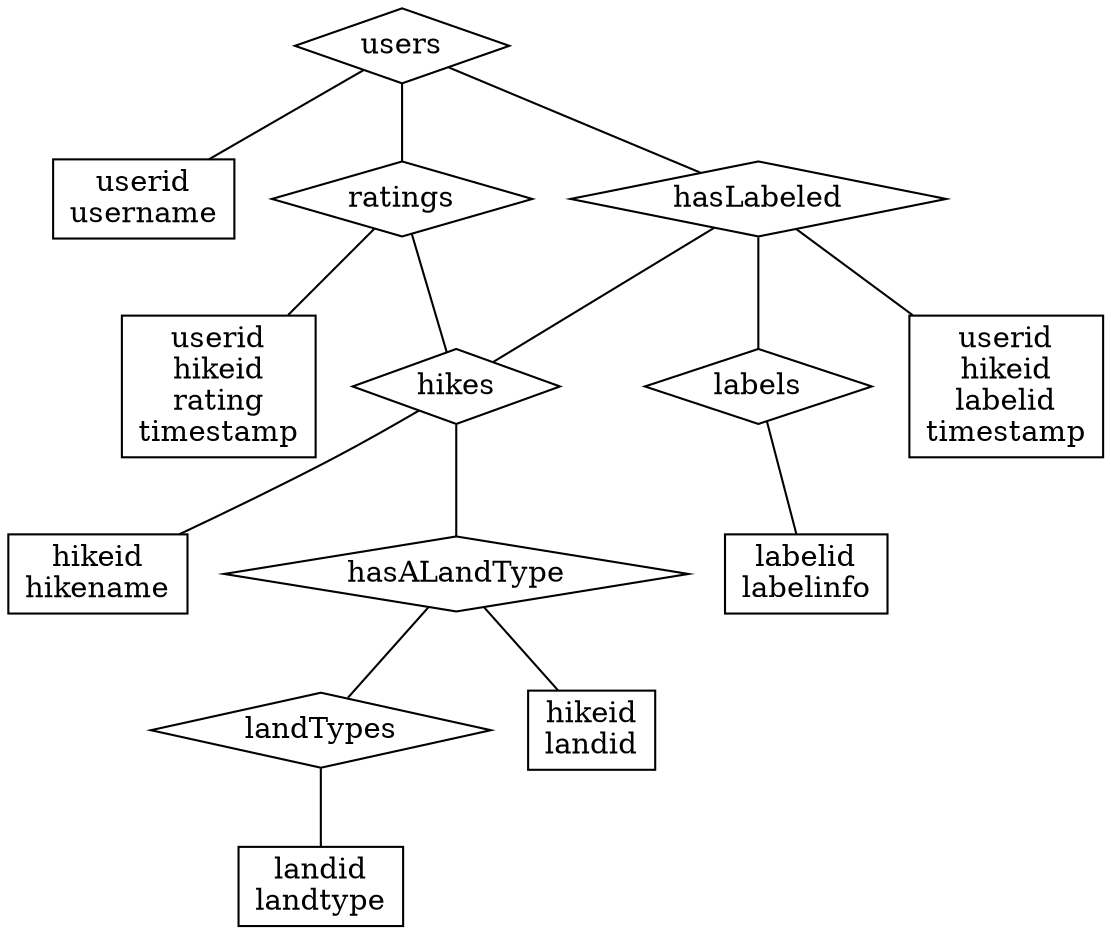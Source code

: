 graph G {

    /**
     * Tables and attributes def
     */
	"users" [shape=diamond];
	"users_attrs" [shape=record, label="userid\nusername"];
    "users" -- "users_attrs";

	"ratings" [shape=diamond];
    "ratings_attrs" [
        shape=record,
        line=dot,
        label="userid\nhikeid\nrating\ntimestamp"
    ];
    "ratings" -- "ratings_attrs";

	"hikes" [shape=diamond];
    "hikes_attrs" [
        shape=record,
        label="hikeid\nhikename"
    ];
    "hikes" -- "hikes_attrs";

	"labels" [shape=diamond];
    "labels_attrs" [
        shape=record,
        label="labelid\nlabelinfo"
    ];
    "labels" -- "labels_attrs";

	"landTypes" [shape=diamond];
    "land_types_attrs" [
        shape=record,
        label="landid\nlandtype"
    ];
    "landTypes" -- "land_types_attrs";

	"hasLabeled" [shape=diamond];
    "has_been_labeled_attrs" [
        shape=record,
        label="userid\nhikeid\nlabelid\ntimestamp"
    ];
    "hasLabeled" -- "has_been_labeled_attrs";

	"hasALandType" [shape=diamond];
    "has_a_land_type_attrs" [
        shape=record,
        label="hikeid\nlandid"
    ];
    "hasALandType" -- "has_a_land_type_attrs";

    /**
     *  Relations between tables
     */
    "users" -- "ratings";
    "users" -- "hasLabeled";
    "hasLabeled" -- "labels";
    "hasLabeled" -- "hikes";
    "hikes" -- "hasALandType";
    "hasALandType" -- "landTypes";
    "ratings" -- "hikes";
}